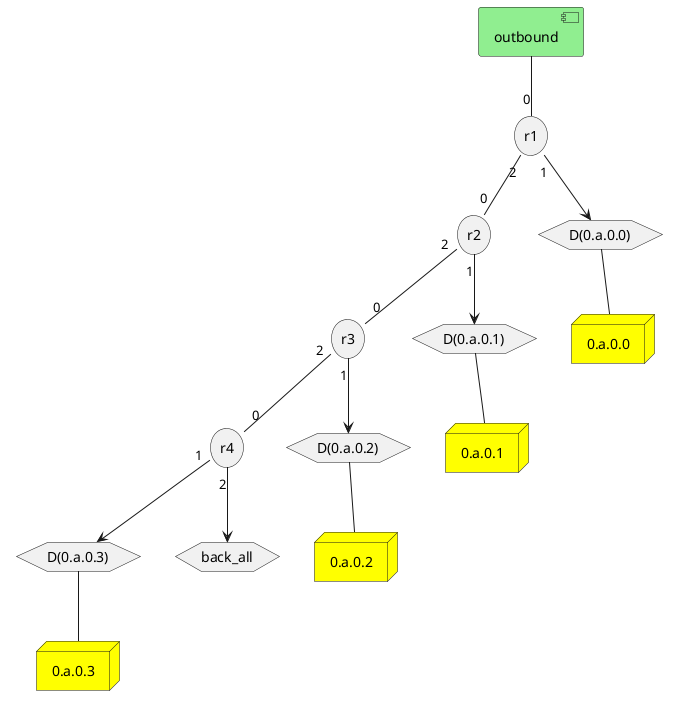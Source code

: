 @startuml subnet-0axx

component outbound #LightGreen

node "0.a.0.0" as 0a00 #Yellow
node "0.a.0.1" as 0a01 #Yellow
node "0.a.0.2" as 0a02 #Yellow
node "0.a.0.3" as 0a03 #Yellow

storage r1
storage r2
storage r3
storage r4

hexagon "D(0.a.0.0)" as D_0a00
hexagon "D(0.a.0.1)" as D_0a01
hexagon "D(0.a.0.2)" as D_0a02
hexagon "D(0.a.0.3)" as D_0a03
hexagon "back_all" as back_all

outbound -- "0" r1

r1 "1" --> D_0a00
r1 "2" -- "0" r2

r2 "1" --> D_0a01
r2 "2" -- "0" r3

r3 "1" --> D_0a02
r3 "2" -- "0" r4

r4 "1" --> D_0a03
r4 "2" --> back_all

D_0a00 -- 0a00
D_0a01 -- 0a01
D_0a02 -- 0a02
D_0a03 -- 0a03

@enduml